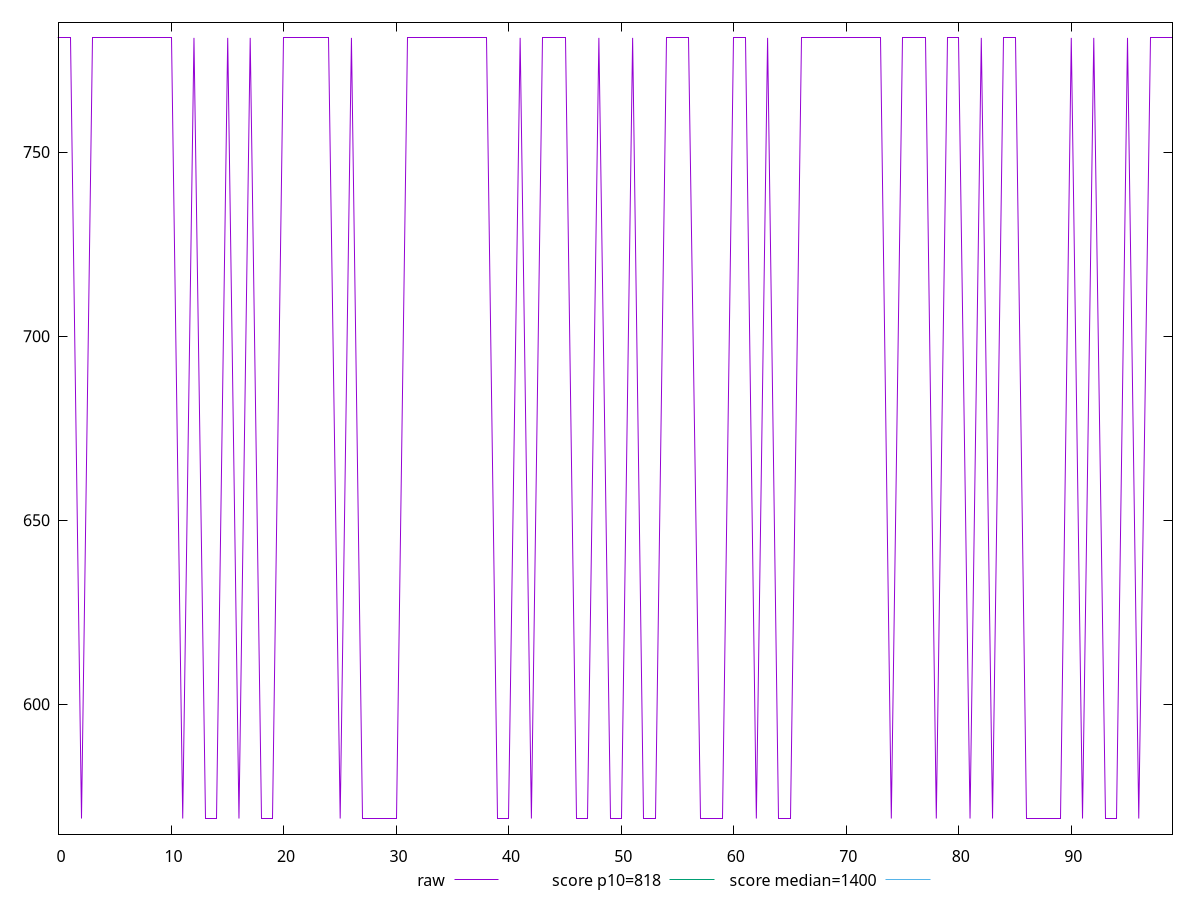 reset

$raw <<EOF
0 781
1 781
2 569
3 781
4 781
5 781
6 781
7 781
8 781
9 781
10 781
11 569
12 781
13 569
14 569
15 781
16 569
17 781
18 569
19 569
20 781
21 781
22 781
23 781
24 781
25 569
26 781
27 569
28 569
29 569
30 569
31 781
32 781
33 781
34 781
35 781
36 781
37 781
38 781
39 569
40 569
41 781
42 569
43 781
44 781
45 781
46 569
47 569
48 781
49 569
50 569
51 781
52 569
53 569
54 781
55 781
56 781
57 569
58 569
59 569
60 781
61 781
62 569
63 781
64 569
65 569
66 781
67 781
68 781
69 781
70 781
71 781
72 781
73 781
74 569
75 781
76 781
77 781
78 569
79 781
80 781
81 569
82 781
83 569
84 781
85 781
86 569
87 569
88 569
89 569
90 781
91 569
92 781
93 569
94 569
95 781
96 569
97 781
98 781
99 781
EOF

set key outside below
set xrange [0:99]
set yrange [564.76:785.24]
set trange [564.76:785.24]
set terminal svg size 640, 500 enhanced background rgb 'white'
set output "reports/report_00028_2021-02-24T12-49-42.674Z/dom-size/samples/agenda/raw/values.svg"

plot $raw title "raw" with line, \
     818 title "score p10=818", \
     1400 title "score median=1400"

reset
